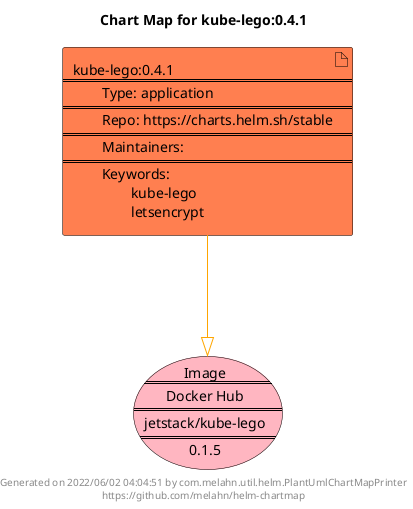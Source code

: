 @startuml
skinparam linetype ortho
skinparam backgroundColor white
skinparam usecaseBorderColor black
skinparam usecaseArrowColor LightSlateGray
skinparam artifactBorderColor black
skinparam artifactArrowColor LightSlateGray

title Chart Map for kube-lego:0.4.1

'There is one referenced Helm Chart
artifact "kube-lego:0.4.1\n====\n\tType: application\n====\n\tRepo: https://charts.helm.sh/stable\n====\n\tMaintainers: \n====\n\tKeywords: \n\t\tkube-lego\n\t\tletsencrypt" as kube_lego_0_4_1 #Coral

'There is one referenced Docker Image
usecase "Image\n====\nDocker Hub\n====\njetstack/kube-lego\n====\n0.1.5" as jetstack_kube_lego_0_1_5 #LightPink

'Chart Dependencies
kube_lego_0_4_1--[#orange]-|>jetstack_kube_lego_0_1_5

center footer Generated on 2022/06/02 04:04:51 by com.melahn.util.helm.PlantUmlChartMapPrinter\nhttps://github.com/melahn/helm-chartmap
@enduml

